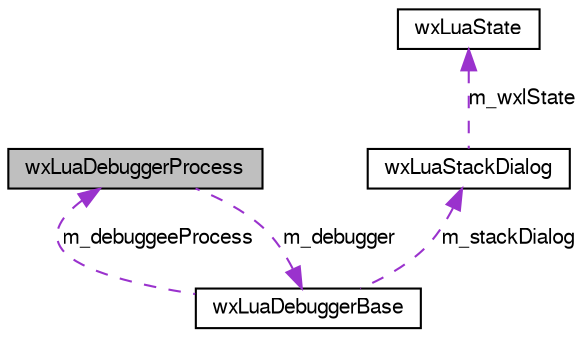digraph G
{
  edge [fontname="FreeSans",fontsize="10",labelfontname="FreeSans",labelfontsize="10"];
  node [fontname="FreeSans",fontsize="10",shape=record];
  Node1 [label="wxLuaDebuggerProcess",height=0.2,width=0.4,color="black", fillcolor="grey75", style="filled" fontcolor="black"];
  Node2 -> Node1 [dir=back,color="darkorchid3",fontsize="10",style="dashed",label="m_debugger",fontname="FreeSans"];
  Node2 [label="wxLuaDebuggerBase",height=0.2,width=0.4,color="black", fillcolor="white", style="filled",URL="$classwxLuaDebuggerBase.html"];
  Node3 -> Node2 [dir=back,color="darkorchid3",fontsize="10",style="dashed",label="m_stackDialog",fontname="FreeSans"];
  Node3 [label="wxLuaStackDialog",height=0.2,width=0.4,color="black", fillcolor="white", style="filled",URL="$classwxLuaStackDialog.html"];
  Node4 -> Node3 [dir=back,color="darkorchid3",fontsize="10",style="dashed",label="m_wxlState",fontname="FreeSans"];
  Node4 [label="wxLuaState",height=0.2,width=0.4,color="black", fillcolor="white", style="filled",URL="$classwxLuaState.html"];
  Node1 -> Node2 [dir=back,color="darkorchid3",fontsize="10",style="dashed",label="m_debuggeeProcess",fontname="FreeSans"];
}
